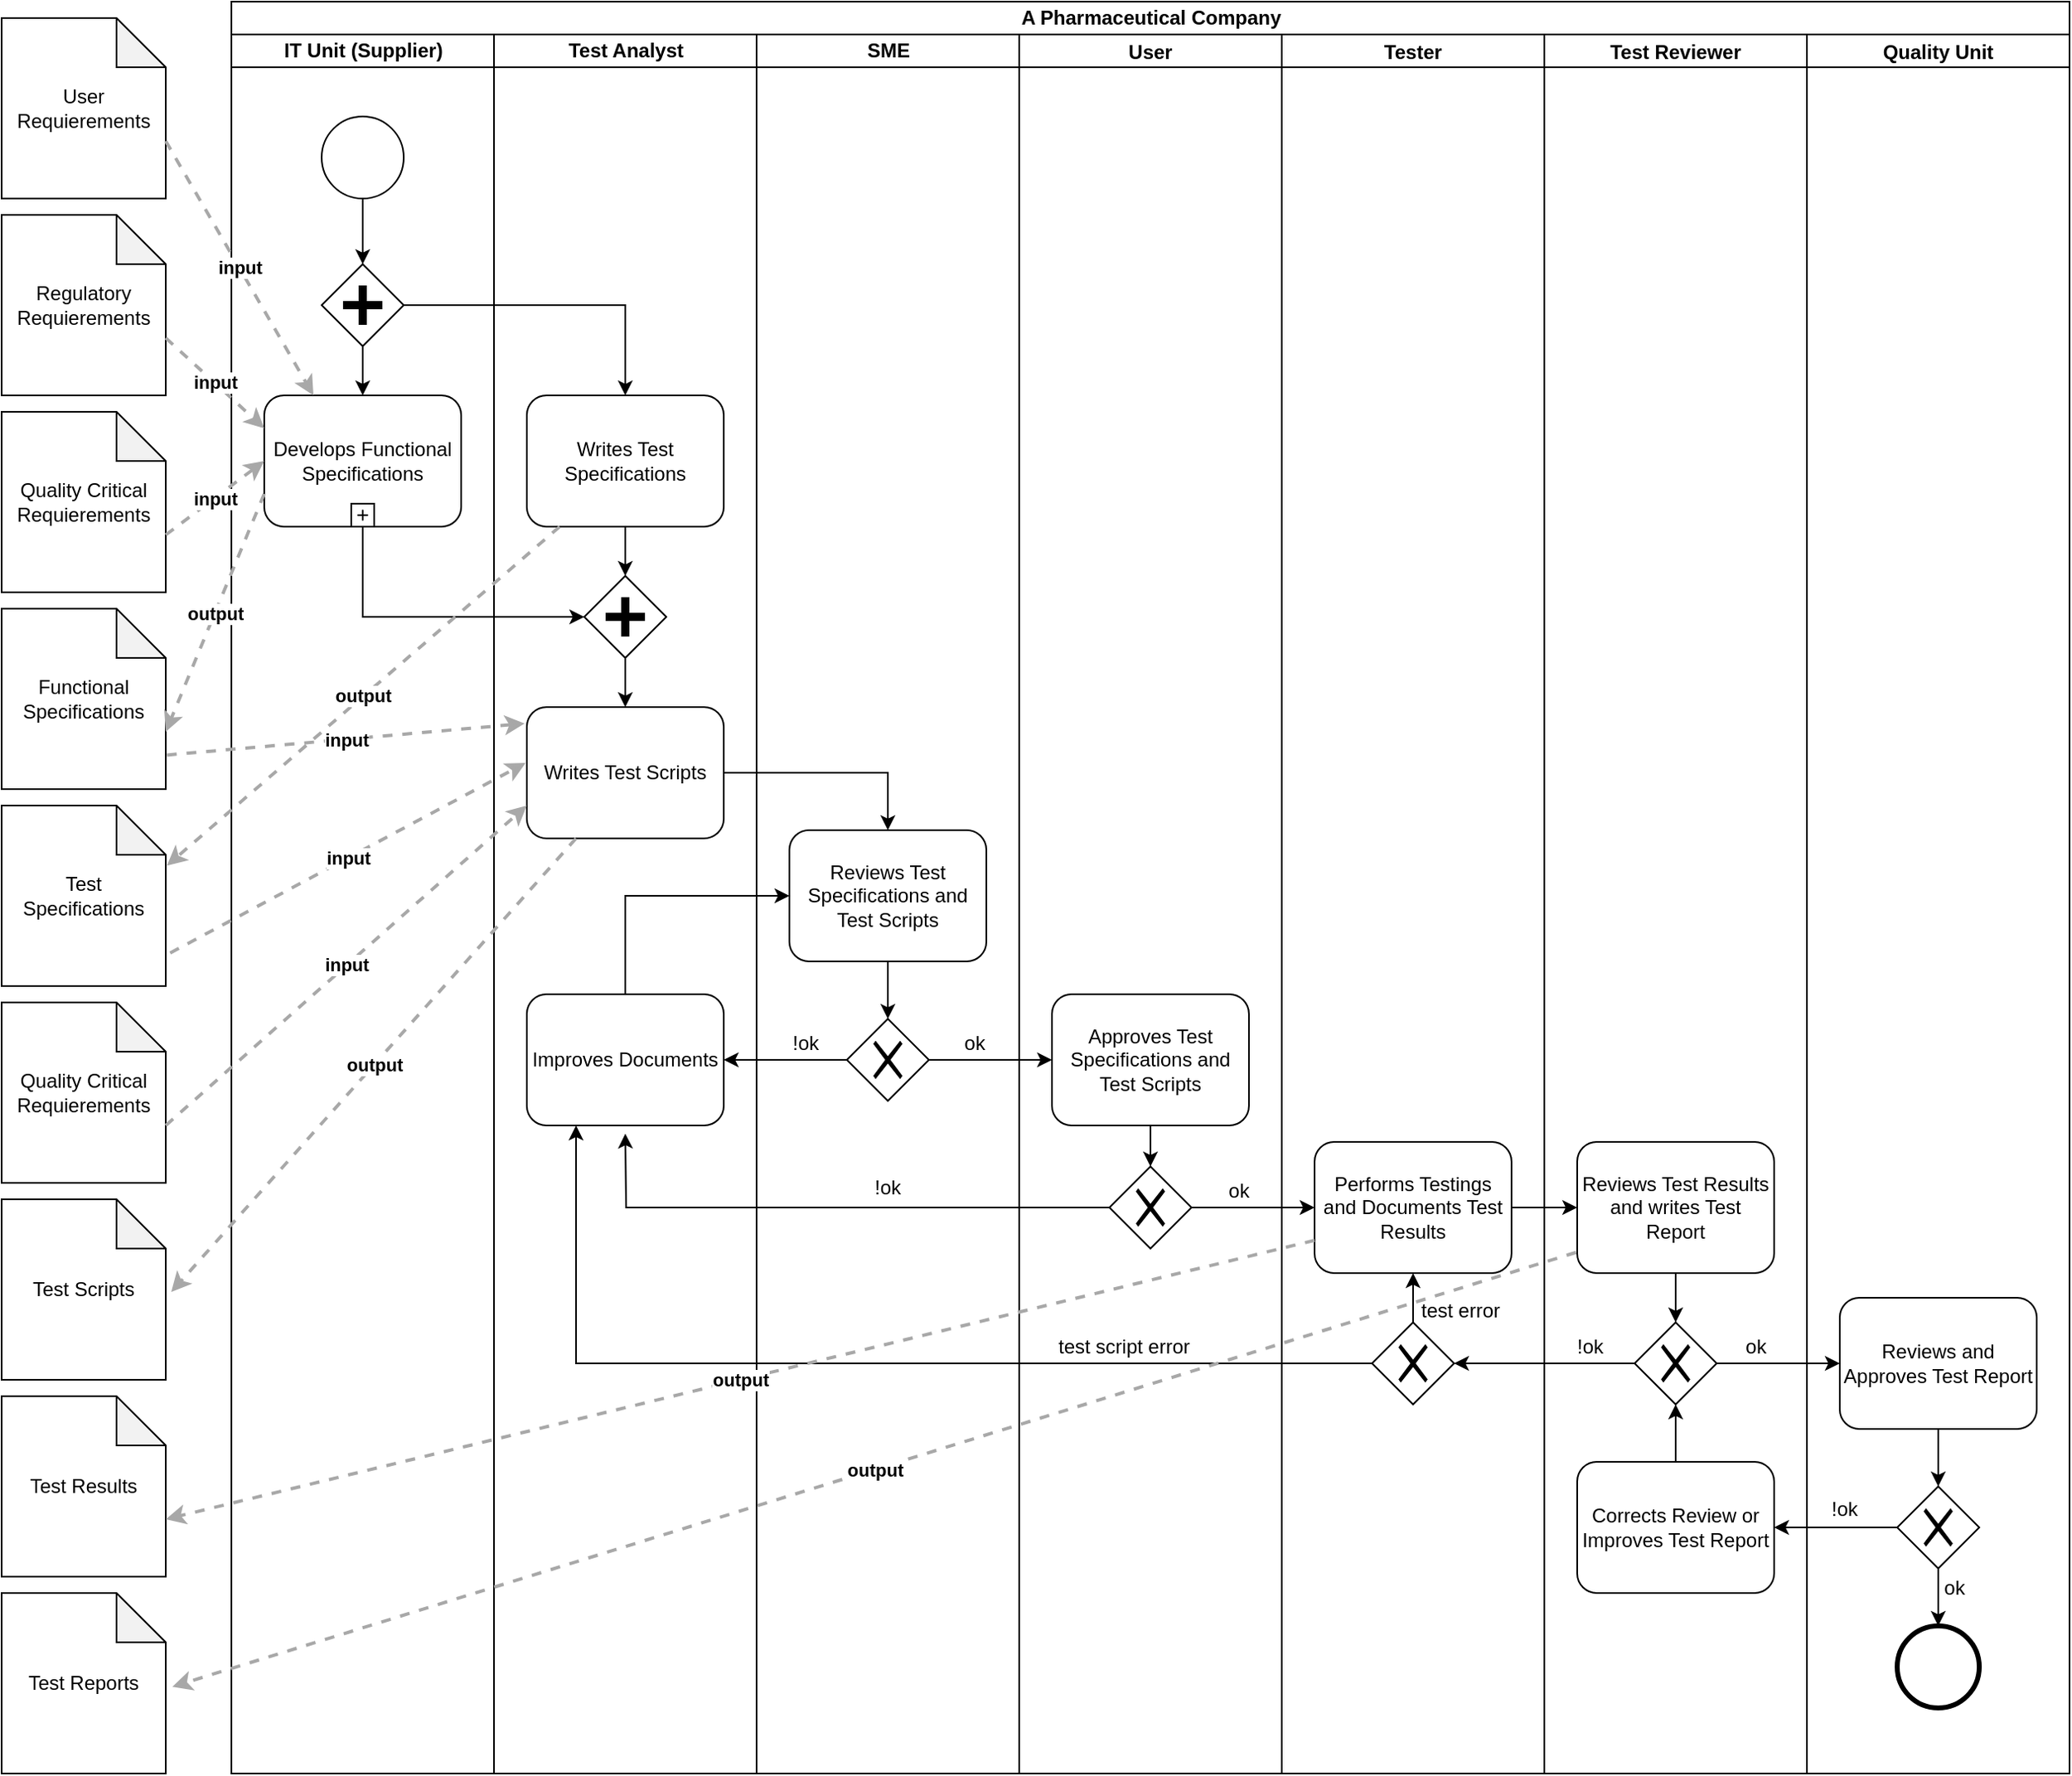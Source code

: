 <mxfile version="12.9.13" type="device"><diagram id="sQub4tKhYSegMkKwUIGm" name="Page-1"><mxGraphModel dx="1626" dy="849" grid="1" gridSize="10" guides="1" tooltips="1" connect="1" arrows="1" fold="1" page="1" pageScale="1" pageWidth="827" pageHeight="1169" math="0" shadow="0"><root><mxCell id="0"/><mxCell id="1" parent="0"/><mxCell id="os1-rkKG8U4TN4HvzMbt-12" value="A Pharmaceutical Company" style="swimlane;html=1;childLayout=stackLayout;resizeParent=1;resizeParentMax=0;startSize=20;" parent="1" vertex="1"><mxGeometry x="280" y="40" width="1120" height="1080" as="geometry"/></mxCell><mxCell id="os1-rkKG8U4TN4HvzMbt-13" value="IT Unit (Supplier)" style="swimlane;html=1;startSize=20;" parent="os1-rkKG8U4TN4HvzMbt-12" vertex="1"><mxGeometry y="20" width="160" height="1060" as="geometry"/></mxCell><mxCell id="os1-rkKG8U4TN4HvzMbt-47" style="edgeStyle=orthogonalEdgeStyle;rounded=0;orthogonalLoop=1;jettySize=auto;html=1;exitX=0.5;exitY=1;exitDx=0;exitDy=0;entryX=0.5;entryY=0;entryDx=0;entryDy=0;" parent="os1-rkKG8U4TN4HvzMbt-13" source="os1-rkKG8U4TN4HvzMbt-45" edge="1"><mxGeometry relative="1" as="geometry"><mxPoint x="80" y="220" as="targetPoint"/></mxGeometry></mxCell><mxCell id="os1-rkKG8U4TN4HvzMbt-45" value="" style="shape=mxgraph.bpmn.shape;html=1;verticalLabelPosition=bottom;labelBackgroundColor=#ffffff;verticalAlign=top;align=center;perimeter=rhombusPerimeter;background=gateway;outlineConnect=0;outline=none;symbol=parallelGw;" parent="os1-rkKG8U4TN4HvzMbt-13" vertex="1"><mxGeometry x="55" y="140" width="50" height="50" as="geometry"/></mxCell><mxCell id="os1-rkKG8U4TN4HvzMbt-46" style="edgeStyle=orthogonalEdgeStyle;rounded=0;orthogonalLoop=1;jettySize=auto;html=1;entryX=0.5;entryY=0;entryDx=0;entryDy=0;" parent="os1-rkKG8U4TN4HvzMbt-13" source="os1-rkKG8U4TN4HvzMbt-42" target="os1-rkKG8U4TN4HvzMbt-45" edge="1"><mxGeometry relative="1" as="geometry"/></mxCell><mxCell id="os1-rkKG8U4TN4HvzMbt-42" value="" style="shape=mxgraph.bpmn.shape;html=1;verticalLabelPosition=bottom;labelBackgroundColor=#ffffff;verticalAlign=top;align=center;perimeter=ellipsePerimeter;outlineConnect=0;outline=standard;symbol=general;" parent="os1-rkKG8U4TN4HvzMbt-13" vertex="1"><mxGeometry x="55" y="50" width="50" height="50" as="geometry"/></mxCell><mxCell id="OOtf2sbLGcQamr6n1PJp-8" value="Develops Functional Specifications" style="html=1;whiteSpace=wrap;rounded=1;dropTarget=0;" vertex="1" parent="os1-rkKG8U4TN4HvzMbt-13"><mxGeometry x="20" y="220" width="120" height="80" as="geometry"/></mxCell><mxCell id="OOtf2sbLGcQamr6n1PJp-9" value="" style="html=1;shape=plus;outlineConnect=0;" vertex="1" parent="OOtf2sbLGcQamr6n1PJp-8"><mxGeometry x="0.5" y="1" width="14" height="14" relative="1" as="geometry"><mxPoint x="-7" y="-14" as="offset"/></mxGeometry></mxCell><mxCell id="os1-rkKG8U4TN4HvzMbt-14" value="Test Analyst" style="swimlane;html=1;startSize=20;" parent="os1-rkKG8U4TN4HvzMbt-12" vertex="1"><mxGeometry x="160" y="20" width="160" height="1060" as="geometry"/></mxCell><mxCell id="os1-rkKG8U4TN4HvzMbt-51" style="edgeStyle=orthogonalEdgeStyle;rounded=0;orthogonalLoop=1;jettySize=auto;html=1;exitX=0.5;exitY=1;exitDx=0;exitDy=0;entryX=0.5;entryY=0;entryDx=0;entryDy=0;" parent="os1-rkKG8U4TN4HvzMbt-14" source="os1-rkKG8U4TN4HvzMbt-32" target="os1-rkKG8U4TN4HvzMbt-49" edge="1"><mxGeometry relative="1" as="geometry"/></mxCell><mxCell id="os1-rkKG8U4TN4HvzMbt-41" value="Writes Test Scripts" style="shape=ext;rounded=1;html=1;whiteSpace=wrap;" parent="os1-rkKG8U4TN4HvzMbt-14" vertex="1"><mxGeometry x="20" y="410" width="120" height="80" as="geometry"/></mxCell><mxCell id="os1-rkKG8U4TN4HvzMbt-32" value="Writes Test Specifications" style="shape=ext;rounded=1;html=1;whiteSpace=wrap;" parent="os1-rkKG8U4TN4HvzMbt-14" vertex="1"><mxGeometry x="20" y="220" width="120" height="80" as="geometry"/></mxCell><mxCell id="os1-rkKG8U4TN4HvzMbt-52" style="edgeStyle=orthogonalEdgeStyle;rounded=0;orthogonalLoop=1;jettySize=auto;html=1;entryX=0.5;entryY=0;entryDx=0;entryDy=0;" parent="os1-rkKG8U4TN4HvzMbt-14" source="os1-rkKG8U4TN4HvzMbt-49" target="os1-rkKG8U4TN4HvzMbt-41" edge="1"><mxGeometry relative="1" as="geometry"/></mxCell><mxCell id="os1-rkKG8U4TN4HvzMbt-49" value="" style="shape=mxgraph.bpmn.shape;html=1;verticalLabelPosition=bottom;labelBackgroundColor=#ffffff;verticalAlign=top;align=center;perimeter=rhombusPerimeter;background=gateway;outlineConnect=0;outline=none;symbol=parallelGw;" parent="os1-rkKG8U4TN4HvzMbt-14" vertex="1"><mxGeometry x="55" y="330" width="50" height="50" as="geometry"/></mxCell><mxCell id="os1-rkKG8U4TN4HvzMbt-71" value="Improves Documents" style="shape=ext;rounded=1;html=1;whiteSpace=wrap;" parent="os1-rkKG8U4TN4HvzMbt-14" vertex="1"><mxGeometry x="20" y="585" width="120" height="80" as="geometry"/></mxCell><mxCell id="os1-rkKG8U4TN4HvzMbt-15" value="SME" style="swimlane;html=1;startSize=20;" parent="os1-rkKG8U4TN4HvzMbt-12" vertex="1"><mxGeometry x="320" y="20" width="160" height="1060" as="geometry"/></mxCell><mxCell id="os1-rkKG8U4TN4HvzMbt-69" style="edgeStyle=orthogonalEdgeStyle;rounded=0;orthogonalLoop=1;jettySize=auto;html=1;exitX=0.5;exitY=1;exitDx=0;exitDy=0;entryX=0.5;entryY=0;entryDx=0;entryDy=0;" parent="os1-rkKG8U4TN4HvzMbt-15" source="os1-rkKG8U4TN4HvzMbt-53" target="os1-rkKG8U4TN4HvzMbt-67" edge="1"><mxGeometry relative="1" as="geometry"/></mxCell><mxCell id="os1-rkKG8U4TN4HvzMbt-75" value="!ok" style="text;html=1;strokeColor=none;fillColor=none;align=center;verticalAlign=middle;whiteSpace=wrap;rounded=0;" parent="os1-rkKG8U4TN4HvzMbt-15" vertex="1"><mxGeometry x="10" y="605" width="40" height="20" as="geometry"/></mxCell><mxCell id="os1-rkKG8U4TN4HvzMbt-80" value="!ok" style="text;html=1;strokeColor=none;fillColor=none;align=center;verticalAlign=middle;whiteSpace=wrap;rounded=0;" parent="os1-rkKG8U4TN4HvzMbt-15" vertex="1"><mxGeometry x="60" y="693" width="40" height="20" as="geometry"/></mxCell><mxCell id="os1-rkKG8U4TN4HvzMbt-53" value="Reviews Test Specifications and Test Scripts" style="shape=ext;rounded=1;html=1;whiteSpace=wrap;" parent="os1-rkKG8U4TN4HvzMbt-15" vertex="1"><mxGeometry x="20" y="485" width="120" height="80" as="geometry"/></mxCell><mxCell id="os1-rkKG8U4TN4HvzMbt-67" value="" style="shape=mxgraph.bpmn.shape;html=1;verticalLabelPosition=bottom;labelBackgroundColor=#ffffff;verticalAlign=top;align=center;perimeter=rhombusPerimeter;background=gateway;outlineConnect=0;outline=none;symbol=exclusiveGw;" parent="os1-rkKG8U4TN4HvzMbt-15" vertex="1"><mxGeometry x="55" y="600" width="50" height="50" as="geometry"/></mxCell><mxCell id="os1-rkKG8U4TN4HvzMbt-74" value="ok" style="text;html=1;strokeColor=none;fillColor=none;align=center;verticalAlign=middle;whiteSpace=wrap;rounded=0;" parent="os1-rkKG8U4TN4HvzMbt-15" vertex="1"><mxGeometry x="113" y="605" width="40" height="20" as="geometry"/></mxCell><mxCell id="os1-rkKG8U4TN4HvzMbt-17" value="User" style="swimlane;startSize=20;" parent="os1-rkKG8U4TN4HvzMbt-12" vertex="1"><mxGeometry x="480" y="20" width="160" height="1060" as="geometry"/></mxCell><mxCell id="os1-rkKG8U4TN4HvzMbt-78" style="edgeStyle=orthogonalEdgeStyle;rounded=0;orthogonalLoop=1;jettySize=auto;html=1;exitX=0.5;exitY=1;exitDx=0;exitDy=0;entryX=0.5;entryY=0;entryDx=0;entryDy=0;" parent="os1-rkKG8U4TN4HvzMbt-17" source="os1-rkKG8U4TN4HvzMbt-55" target="os1-rkKG8U4TN4HvzMbt-77" edge="1"><mxGeometry relative="1" as="geometry"/></mxCell><mxCell id="os1-rkKG8U4TN4HvzMbt-55" value="Approves Test Specifications and Test Scripts" style="shape=ext;rounded=1;html=1;whiteSpace=wrap;" parent="os1-rkKG8U4TN4HvzMbt-17" vertex="1"><mxGeometry x="20" y="585" width="120" height="80" as="geometry"/></mxCell><mxCell id="os1-rkKG8U4TN4HvzMbt-77" value="" style="shape=mxgraph.bpmn.shape;html=1;verticalLabelPosition=bottom;labelBackgroundColor=#ffffff;verticalAlign=top;align=center;perimeter=rhombusPerimeter;background=gateway;outlineConnect=0;outline=none;symbol=exclusiveGw;" parent="os1-rkKG8U4TN4HvzMbt-17" vertex="1"><mxGeometry x="55" y="690" width="50" height="50" as="geometry"/></mxCell><mxCell id="os1-rkKG8U4TN4HvzMbt-93" value="test script error" style="text;html=1;strokeColor=none;fillColor=none;align=center;verticalAlign=middle;whiteSpace=wrap;rounded=0;" parent="os1-rkKG8U4TN4HvzMbt-17" vertex="1"><mxGeometry x="14" y="790" width="100" height="20" as="geometry"/></mxCell><mxCell id="os1-rkKG8U4TN4HvzMbt-82" value="ok" style="text;html=1;strokeColor=none;fillColor=none;align=center;verticalAlign=middle;whiteSpace=wrap;rounded=0;" parent="os1-rkKG8U4TN4HvzMbt-17" vertex="1"><mxGeometry x="114" y="695" width="40" height="20" as="geometry"/></mxCell><mxCell id="os1-rkKG8U4TN4HvzMbt-20" value="Tester" style="swimlane;startSize=20;" parent="os1-rkKG8U4TN4HvzMbt-12" vertex="1"><mxGeometry x="640" y="20" width="160" height="1060" as="geometry"/></mxCell><mxCell id="os1-rkKG8U4TN4HvzMbt-90" style="edgeStyle=orthogonalEdgeStyle;rounded=0;orthogonalLoop=1;jettySize=auto;html=1;entryX=0.5;entryY=1;entryDx=0;entryDy=0;" parent="os1-rkKG8U4TN4HvzMbt-20" source="os1-rkKG8U4TN4HvzMbt-85" target="os1-rkKG8U4TN4HvzMbt-57" edge="1"><mxGeometry relative="1" as="geometry"/></mxCell><mxCell id="os1-rkKG8U4TN4HvzMbt-57" value="Performs Testings and Documents Test Results" style="shape=ext;rounded=1;html=1;whiteSpace=wrap;" parent="os1-rkKG8U4TN4HvzMbt-20" vertex="1"><mxGeometry x="20" y="675" width="120" height="80" as="geometry"/></mxCell><mxCell id="os1-rkKG8U4TN4HvzMbt-85" value="" style="shape=mxgraph.bpmn.shape;html=1;verticalLabelPosition=bottom;labelBackgroundColor=#ffffff;verticalAlign=top;align=center;perimeter=rhombusPerimeter;background=gateway;outlineConnect=0;outline=none;symbol=exclusiveGw;" parent="os1-rkKG8U4TN4HvzMbt-20" vertex="1"><mxGeometry x="55" y="785" width="50" height="50" as="geometry"/></mxCell><mxCell id="os1-rkKG8U4TN4HvzMbt-91" value="test error" style="text;html=1;strokeColor=none;fillColor=none;align=center;verticalAlign=middle;whiteSpace=wrap;rounded=0;" parent="os1-rkKG8U4TN4HvzMbt-20" vertex="1"><mxGeometry x="79" y="768" width="60" height="20" as="geometry"/></mxCell><mxCell id="os1-rkKG8U4TN4HvzMbt-25" value="Test Reviewer" style="swimlane;startSize=20;" parent="os1-rkKG8U4TN4HvzMbt-12" vertex="1"><mxGeometry x="800" y="20" width="160" height="1060" as="geometry"/></mxCell><mxCell id="os1-rkKG8U4TN4HvzMbt-84" style="edgeStyle=orthogonalEdgeStyle;rounded=0;orthogonalLoop=1;jettySize=auto;html=1;entryX=0.5;entryY=0;entryDx=0;entryDy=0;" parent="os1-rkKG8U4TN4HvzMbt-25" source="os1-rkKG8U4TN4HvzMbt-64" target="os1-rkKG8U4TN4HvzMbt-83" edge="1"><mxGeometry relative="1" as="geometry"/></mxCell><mxCell id="os1-rkKG8U4TN4HvzMbt-94" value="!ok" style="text;html=1;strokeColor=none;fillColor=none;align=center;verticalAlign=middle;whiteSpace=wrap;rounded=0;" parent="os1-rkKG8U4TN4HvzMbt-25" vertex="1"><mxGeometry x="8" y="790" width="40" height="20" as="geometry"/></mxCell><mxCell id="os1-rkKG8U4TN4HvzMbt-100" value="Corrects Review or Improves Test Report" style="shape=ext;rounded=1;html=1;whiteSpace=wrap;" parent="os1-rkKG8U4TN4HvzMbt-25" vertex="1"><mxGeometry x="20" y="870" width="120" height="80" as="geometry"/></mxCell><mxCell id="os1-rkKG8U4TN4HvzMbt-64" value="Reviews Test Results and writes Test Report" style="shape=ext;rounded=1;html=1;whiteSpace=wrap;" parent="os1-rkKG8U4TN4HvzMbt-25" vertex="1"><mxGeometry x="20" y="675" width="120" height="80" as="geometry"/></mxCell><mxCell id="os1-rkKG8U4TN4HvzMbt-102" style="edgeStyle=orthogonalEdgeStyle;rounded=0;orthogonalLoop=1;jettySize=auto;html=1;exitX=0.5;exitY=0;exitDx=0;exitDy=0;entryX=0.5;entryY=1;entryDx=0;entryDy=0;" parent="os1-rkKG8U4TN4HvzMbt-25" source="os1-rkKG8U4TN4HvzMbt-100" target="os1-rkKG8U4TN4HvzMbt-83" edge="1"><mxGeometry relative="1" as="geometry"/></mxCell><mxCell id="os1-rkKG8U4TN4HvzMbt-83" value="" style="shape=mxgraph.bpmn.shape;html=1;verticalLabelPosition=bottom;labelBackgroundColor=#ffffff;verticalAlign=top;align=center;perimeter=rhombusPerimeter;background=gateway;outlineConnect=0;outline=none;symbol=exclusiveGw;" parent="os1-rkKG8U4TN4HvzMbt-25" vertex="1"><mxGeometry x="55" y="785" width="50" height="50" as="geometry"/></mxCell><mxCell id="os1-rkKG8U4TN4HvzMbt-88" value="ok" style="text;html=1;strokeColor=none;fillColor=none;align=center;verticalAlign=middle;whiteSpace=wrap;rounded=0;" parent="os1-rkKG8U4TN4HvzMbt-25" vertex="1"><mxGeometry x="109" y="790" width="40" height="20" as="geometry"/></mxCell><mxCell id="os1-rkKG8U4TN4HvzMbt-26" value="Quality Unit" style="swimlane;startSize=20;" parent="os1-rkKG8U4TN4HvzMbt-12" vertex="1"><mxGeometry x="960" y="20" width="160" height="1060" as="geometry"/></mxCell><mxCell id="os1-rkKG8U4TN4HvzMbt-96" style="edgeStyle=orthogonalEdgeStyle;rounded=0;orthogonalLoop=1;jettySize=auto;html=1;exitX=0.5;exitY=1;exitDx=0;exitDy=0;entryX=0.5;entryY=0;entryDx=0;entryDy=0;" parent="os1-rkKG8U4TN4HvzMbt-26" source="os1-rkKG8U4TN4HvzMbt-66" target="os1-rkKG8U4TN4HvzMbt-95" edge="1"><mxGeometry relative="1" as="geometry"/></mxCell><mxCell id="os1-rkKG8U4TN4HvzMbt-97" value="" style="shape=mxgraph.bpmn.shape;html=1;verticalLabelPosition=bottom;labelBackgroundColor=#ffffff;verticalAlign=top;align=center;perimeter=ellipsePerimeter;outlineConnect=0;outline=end;symbol=general;" parent="os1-rkKG8U4TN4HvzMbt-26" vertex="1"><mxGeometry x="55" y="970" width="50" height="50" as="geometry"/></mxCell><mxCell id="os1-rkKG8U4TN4HvzMbt-98" style="edgeStyle=orthogonalEdgeStyle;rounded=0;orthogonalLoop=1;jettySize=auto;html=1;entryX=0.5;entryY=0;entryDx=0;entryDy=0;" parent="os1-rkKG8U4TN4HvzMbt-26" source="os1-rkKG8U4TN4HvzMbt-95" target="os1-rkKG8U4TN4HvzMbt-97" edge="1"><mxGeometry relative="1" as="geometry"/></mxCell><mxCell id="os1-rkKG8U4TN4HvzMbt-95" value="" style="shape=mxgraph.bpmn.shape;html=1;verticalLabelPosition=bottom;labelBackgroundColor=#ffffff;verticalAlign=top;align=center;perimeter=rhombusPerimeter;background=gateway;outlineConnect=0;outline=none;symbol=exclusiveGw;" parent="os1-rkKG8U4TN4HvzMbt-26" vertex="1"><mxGeometry x="55" y="885" width="50" height="50" as="geometry"/></mxCell><mxCell id="os1-rkKG8U4TN4HvzMbt-66" value="Reviews and Approves Test Report" style="shape=ext;rounded=1;html=1;whiteSpace=wrap;" parent="os1-rkKG8U4TN4HvzMbt-26" vertex="1"><mxGeometry x="20" y="770" width="120" height="80" as="geometry"/></mxCell><mxCell id="os1-rkKG8U4TN4HvzMbt-48" style="edgeStyle=orthogonalEdgeStyle;rounded=0;orthogonalLoop=1;jettySize=auto;html=1;entryX=0.5;entryY=0;entryDx=0;entryDy=0;" parent="os1-rkKG8U4TN4HvzMbt-12" source="os1-rkKG8U4TN4HvzMbt-45" target="os1-rkKG8U4TN4HvzMbt-32" edge="1"><mxGeometry relative="1" as="geometry"/></mxCell><mxCell id="os1-rkKG8U4TN4HvzMbt-50" style="edgeStyle=orthogonalEdgeStyle;rounded=0;orthogonalLoop=1;jettySize=auto;html=1;entryX=0;entryY=0.5;entryDx=0;entryDy=0;exitX=0.5;exitY=1;exitDx=0;exitDy=0;" parent="os1-rkKG8U4TN4HvzMbt-12" source="OOtf2sbLGcQamr6n1PJp-9" target="os1-rkKG8U4TN4HvzMbt-49" edge="1"><mxGeometry relative="1" as="geometry"><mxPoint x="80" y="320" as="sourcePoint"/></mxGeometry></mxCell><mxCell id="os1-rkKG8U4TN4HvzMbt-65" style="edgeStyle=orthogonalEdgeStyle;rounded=0;orthogonalLoop=1;jettySize=auto;html=1;entryX=0;entryY=0.5;entryDx=0;entryDy=0;" parent="os1-rkKG8U4TN4HvzMbt-12" source="os1-rkKG8U4TN4HvzMbt-57" target="os1-rkKG8U4TN4HvzMbt-64" edge="1"><mxGeometry relative="1" as="geometry"/></mxCell><mxCell id="os1-rkKG8U4TN4HvzMbt-68" style="edgeStyle=orthogonalEdgeStyle;rounded=0;orthogonalLoop=1;jettySize=auto;html=1;entryX=0.5;entryY=0;entryDx=0;entryDy=0;" parent="os1-rkKG8U4TN4HvzMbt-12" source="os1-rkKG8U4TN4HvzMbt-41" target="os1-rkKG8U4TN4HvzMbt-53" edge="1"><mxGeometry relative="1" as="geometry"/></mxCell><mxCell id="os1-rkKG8U4TN4HvzMbt-70" style="edgeStyle=orthogonalEdgeStyle;rounded=0;orthogonalLoop=1;jettySize=auto;html=1;entryX=0;entryY=0.5;entryDx=0;entryDy=0;" parent="os1-rkKG8U4TN4HvzMbt-12" source="os1-rkKG8U4TN4HvzMbt-67" target="os1-rkKG8U4TN4HvzMbt-55" edge="1"><mxGeometry relative="1" as="geometry"/></mxCell><mxCell id="os1-rkKG8U4TN4HvzMbt-72" style="edgeStyle=orthogonalEdgeStyle;rounded=0;orthogonalLoop=1;jettySize=auto;html=1;entryX=1;entryY=0.5;entryDx=0;entryDy=0;" parent="os1-rkKG8U4TN4HvzMbt-12" source="os1-rkKG8U4TN4HvzMbt-67" target="os1-rkKG8U4TN4HvzMbt-71" edge="1"><mxGeometry relative="1" as="geometry"/></mxCell><mxCell id="os1-rkKG8U4TN4HvzMbt-73" style="edgeStyle=orthogonalEdgeStyle;rounded=0;orthogonalLoop=1;jettySize=auto;html=1;entryX=0;entryY=0.5;entryDx=0;entryDy=0;" parent="os1-rkKG8U4TN4HvzMbt-12" source="os1-rkKG8U4TN4HvzMbt-71" target="os1-rkKG8U4TN4HvzMbt-53" edge="1"><mxGeometry relative="1" as="geometry"><Array as="points"><mxPoint x="240" y="545"/></Array></mxGeometry></mxCell><mxCell id="os1-rkKG8U4TN4HvzMbt-81" style="edgeStyle=orthogonalEdgeStyle;rounded=0;orthogonalLoop=1;jettySize=auto;html=1;entryX=0;entryY=0.5;entryDx=0;entryDy=0;" parent="os1-rkKG8U4TN4HvzMbt-12" source="os1-rkKG8U4TN4HvzMbt-77" target="os1-rkKG8U4TN4HvzMbt-57" edge="1"><mxGeometry relative="1" as="geometry"/></mxCell><mxCell id="os1-rkKG8U4TN4HvzMbt-87" style="edgeStyle=orthogonalEdgeStyle;rounded=0;orthogonalLoop=1;jettySize=auto;html=1;entryX=0;entryY=0.5;entryDx=0;entryDy=0;" parent="os1-rkKG8U4TN4HvzMbt-12" source="os1-rkKG8U4TN4HvzMbt-83" target="os1-rkKG8U4TN4HvzMbt-66" edge="1"><mxGeometry relative="1" as="geometry"/></mxCell><mxCell id="os1-rkKG8U4TN4HvzMbt-89" style="edgeStyle=orthogonalEdgeStyle;rounded=0;orthogonalLoop=1;jettySize=auto;html=1;entryX=1;entryY=0.5;entryDx=0;entryDy=0;" parent="os1-rkKG8U4TN4HvzMbt-12" source="os1-rkKG8U4TN4HvzMbt-83" target="os1-rkKG8U4TN4HvzMbt-85" edge="1"><mxGeometry relative="1" as="geometry"/></mxCell><mxCell id="os1-rkKG8U4TN4HvzMbt-92" style="edgeStyle=orthogonalEdgeStyle;rounded=0;orthogonalLoop=1;jettySize=auto;html=1;entryX=0.25;entryY=1;entryDx=0;entryDy=0;" parent="os1-rkKG8U4TN4HvzMbt-12" source="os1-rkKG8U4TN4HvzMbt-85" target="os1-rkKG8U4TN4HvzMbt-71" edge="1"><mxGeometry relative="1" as="geometry"/></mxCell><mxCell id="os1-rkKG8U4TN4HvzMbt-101" style="edgeStyle=orthogonalEdgeStyle;rounded=0;orthogonalLoop=1;jettySize=auto;html=1;entryX=1;entryY=0.5;entryDx=0;entryDy=0;" parent="os1-rkKG8U4TN4HvzMbt-12" source="os1-rkKG8U4TN4HvzMbt-95" target="os1-rkKG8U4TN4HvzMbt-100" edge="1"><mxGeometry relative="1" as="geometry"/></mxCell><mxCell id="os1-rkKG8U4TN4HvzMbt-34" value="User Requierements" style="shape=note;whiteSpace=wrap;html=1;backgroundOutline=1;darkOpacity=0.05;" parent="1" vertex="1"><mxGeometry x="140" y="50" width="100" height="110" as="geometry"/></mxCell><mxCell id="os1-rkKG8U4TN4HvzMbt-35" value="Regulatory Requierements" style="shape=note;whiteSpace=wrap;html=1;backgroundOutline=1;darkOpacity=0.05;" parent="1" vertex="1"><mxGeometry x="140" y="170" width="100" height="110" as="geometry"/></mxCell><mxCell id="os1-rkKG8U4TN4HvzMbt-36" value="Quality Critical Requierements" style="shape=note;whiteSpace=wrap;html=1;backgroundOutline=1;darkOpacity=0.05;" parent="1" vertex="1"><mxGeometry x="140" y="290" width="100" height="110" as="geometry"/></mxCell><mxCell id="os1-rkKG8U4TN4HvzMbt-37" value="Test Specifications" style="shape=note;whiteSpace=wrap;html=1;backgroundOutline=1;darkOpacity=0.05;" parent="1" vertex="1"><mxGeometry x="140" y="530" width="100" height="110" as="geometry"/></mxCell><mxCell id="os1-rkKG8U4TN4HvzMbt-38" value="Test Scripts" style="shape=note;whiteSpace=wrap;html=1;backgroundOutline=1;darkOpacity=0.05;" parent="1" vertex="1"><mxGeometry x="140" y="770" width="100" height="110" as="geometry"/></mxCell><mxCell id="os1-rkKG8U4TN4HvzMbt-39" value="Test Results" style="shape=note;whiteSpace=wrap;html=1;backgroundOutline=1;darkOpacity=0.05;" parent="1" vertex="1"><mxGeometry x="140" y="890" width="100" height="110" as="geometry"/></mxCell><mxCell id="os1-rkKG8U4TN4HvzMbt-40" value="Test Reports" style="shape=note;whiteSpace=wrap;html=1;backgroundOutline=1;darkOpacity=0.05;" parent="1" vertex="1"><mxGeometry x="140" y="1010" width="100" height="110" as="geometry"/></mxCell><mxCell id="os1-rkKG8U4TN4HvzMbt-79" style="edgeStyle=orthogonalEdgeStyle;rounded=0;orthogonalLoop=1;jettySize=auto;html=1;" parent="1" source="os1-rkKG8U4TN4HvzMbt-77" edge="1"><mxGeometry relative="1" as="geometry"><mxPoint x="520" y="730" as="targetPoint"/></mxGeometry></mxCell><mxCell id="os1-rkKG8U4TN4HvzMbt-103" value="&lt;div style=&quot;text-align: left&quot;&gt;&lt;div style=&quot;text-align: center&quot;&gt;&lt;b&gt;input&lt;/b&gt;&lt;/div&gt;&lt;/div&gt;" style="edgeStyle=none;rounded=0;html=1;entryX=0.25;entryY=0;jettySize=auto;orthogonalLoop=1;strokeColor=#A8A8A8;strokeWidth=2;fontColor=#000000;jumpStyle=none;dashed=1;entryDx=0;entryDy=0;exitX=0;exitY=0;exitDx=100;exitDy=75;exitPerimeter=0;" parent="1" edge="1" source="os1-rkKG8U4TN4HvzMbt-34"><mxGeometry width="200" relative="1" as="geometry"><mxPoint x="150" y="160" as="sourcePoint"/><mxPoint x="330" y="280" as="targetPoint"/></mxGeometry></mxCell><mxCell id="os1-rkKG8U4TN4HvzMbt-105" value="&lt;div style=&quot;text-align: left&quot;&gt;&lt;div style=&quot;text-align: center&quot;&gt;&lt;b&gt;input&lt;/b&gt;&lt;/div&gt;&lt;/div&gt;" style="edgeStyle=none;rounded=0;html=1;entryX=0;entryY=0.5;jettySize=auto;orthogonalLoop=1;strokeColor=#A8A8A8;strokeWidth=2;fontColor=#000000;jumpStyle=none;dashed=1;entryDx=0;entryDy=0;exitX=0;exitY=0;exitDx=100;exitDy=75;exitPerimeter=0;" parent="1" edge="1" source="os1-rkKG8U4TN4HvzMbt-36"><mxGeometry width="200" relative="1" as="geometry"><mxPoint x="150" y="440" as="sourcePoint"/><mxPoint x="300" y="320" as="targetPoint"/></mxGeometry></mxCell><mxCell id="os1-rkKG8U4TN4HvzMbt-108" value="&lt;div style=&quot;text-align: left&quot;&gt;&lt;div style=&quot;text-align: center&quot;&gt;&lt;b&gt;output&lt;/b&gt;&lt;/div&gt;&lt;/div&gt;" style="edgeStyle=none;rounded=0;html=1;entryX=0;entryY=0;jettySize=auto;orthogonalLoop=1;strokeColor=#A8A8A8;strokeWidth=2;fontColor=#000000;jumpStyle=none;dashed=1;exitX=0;exitY=0.75;exitDx=0;exitDy=0;entryDx=100;entryDy=75;entryPerimeter=0;" parent="1" source="os1-rkKG8U4TN4HvzMbt-57" target="os1-rkKG8U4TN4HvzMbt-39" edge="1"><mxGeometry width="200" relative="1" as="geometry"><mxPoint x="550" y="790" as="sourcePoint"/><mxPoint x="750" y="790" as="targetPoint"/></mxGeometry></mxCell><mxCell id="os1-rkKG8U4TN4HvzMbt-109" value="&lt;div style=&quot;text-align: left&quot;&gt;&lt;div style=&quot;text-align: center&quot;&gt;&lt;b&gt;output&lt;/b&gt;&lt;/div&gt;&lt;/div&gt;" style="edgeStyle=none;rounded=0;html=1;entryX=1.04;entryY=0.519;jettySize=auto;orthogonalLoop=1;strokeColor=#A8A8A8;strokeWidth=2;fontColor=#000000;jumpStyle=none;dashed=1;exitX=-0.006;exitY=0.842;exitDx=0;exitDy=0;exitPerimeter=0;entryDx=0;entryDy=0;entryPerimeter=0;" parent="1" source="os1-rkKG8U4TN4HvzMbt-64" target="os1-rkKG8U4TN4HvzMbt-40" edge="1"><mxGeometry width="200" relative="1" as="geometry"><mxPoint x="550" y="790" as="sourcePoint"/><mxPoint x="750" y="790" as="targetPoint"/></mxGeometry></mxCell><mxCell id="os1-rkKG8U4TN4HvzMbt-106" value="&lt;div style=&quot;text-align: left&quot;&gt;&lt;div style=&quot;text-align: center&quot;&gt;&lt;b&gt;output&lt;/b&gt;&lt;/div&gt;&lt;/div&gt;" style="edgeStyle=none;rounded=0;html=1;entryX=1.007;entryY=0.333;jettySize=auto;orthogonalLoop=1;strokeColor=#A8A8A8;strokeWidth=2;fontColor=#000000;jumpStyle=none;dashed=1;entryDx=0;entryDy=0;entryPerimeter=0;exitX=0.167;exitY=1;exitDx=0;exitDy=0;exitPerimeter=0;" parent="1" source="os1-rkKG8U4TN4HvzMbt-32" target="os1-rkKG8U4TN4HvzMbt-37" edge="1"><mxGeometry width="200" relative="1" as="geometry"><mxPoint x="490" y="360" as="sourcePoint"/><mxPoint x="690" y="360" as="targetPoint"/></mxGeometry></mxCell><mxCell id="os1-rkKG8U4TN4HvzMbt-107" value="&lt;div style=&quot;text-align: left&quot;&gt;&lt;div style=&quot;text-align: center&quot;&gt;&lt;b&gt;output&lt;/b&gt;&lt;/div&gt;&lt;/div&gt;" style="edgeStyle=none;rounded=0;html=1;entryX=1.033;entryY=0.514;jettySize=auto;orthogonalLoop=1;strokeColor=#A8A8A8;strokeWidth=2;fontColor=#000000;jumpStyle=none;dashed=1;entryDx=0;entryDy=0;entryPerimeter=0;exitX=0.25;exitY=1;exitDx=0;exitDy=0;" parent="1" source="os1-rkKG8U4TN4HvzMbt-41" target="os1-rkKG8U4TN4HvzMbt-38" edge="1"><mxGeometry width="200" relative="1" as="geometry"><mxPoint x="460" y="509.5" as="sourcePoint"/><mxPoint x="660" y="509.5" as="targetPoint"/></mxGeometry></mxCell><mxCell id="os1-rkKG8U4TN4HvzMbt-112" value="ok" style="text;html=1;strokeColor=none;fillColor=none;align=center;verticalAlign=middle;whiteSpace=wrap;rounded=0;" parent="1" vertex="1"><mxGeometry x="1310" y="997" width="40" height="20" as="geometry"/></mxCell><mxCell id="os1-rkKG8U4TN4HvzMbt-113" value="!ok" style="text;html=1;strokeColor=none;fillColor=none;align=center;verticalAlign=middle;whiteSpace=wrap;rounded=0;" parent="1" vertex="1"><mxGeometry x="1243" y="949" width="40" height="20" as="geometry"/></mxCell><mxCell id="os1-rkKG8U4TN4HvzMbt-104" value="&lt;div style=&quot;text-align: left&quot;&gt;&lt;div style=&quot;text-align: center&quot;&gt;&lt;b&gt;input&lt;/b&gt;&lt;/div&gt;&lt;/div&gt;" style="edgeStyle=none;rounded=0;html=1;jettySize=auto;orthogonalLoop=1;strokeColor=#A8A8A8;strokeWidth=2;fontColor=#000000;jumpStyle=none;dashed=1;exitX=0;exitY=0;exitDx=100;exitDy=75;exitPerimeter=0;entryX=0;entryY=0.25;entryDx=0;entryDy=0;" parent="1" edge="1" source="os1-rkKG8U4TN4HvzMbt-35"><mxGeometry width="200" relative="1" as="geometry"><mxPoint x="150" y="300" as="sourcePoint"/><mxPoint x="300" y="300" as="targetPoint"/></mxGeometry></mxCell><mxCell id="OOtf2sbLGcQamr6n1PJp-1" value="Functional Specifications" style="shape=note;whiteSpace=wrap;html=1;backgroundOutline=1;darkOpacity=0.05;" vertex="1" parent="1"><mxGeometry x="140" y="410" width="100" height="110" as="geometry"/></mxCell><mxCell id="OOtf2sbLGcQamr6n1PJp-2" value="Quality Critical Requierements" style="shape=note;whiteSpace=wrap;html=1;backgroundOutline=1;darkOpacity=0.05;" vertex="1" parent="1"><mxGeometry x="140" y="650" width="100" height="110" as="geometry"/></mxCell><mxCell id="OOtf2sbLGcQamr6n1PJp-3" value="&lt;div style=&quot;text-align: left&quot;&gt;&lt;div style=&quot;text-align: center&quot;&gt;&lt;b&gt;output&lt;/b&gt;&lt;/div&gt;&lt;/div&gt;" style="edgeStyle=none;rounded=0;html=1;entryX=0;entryY=0;jettySize=auto;orthogonalLoop=1;strokeColor=#A8A8A8;strokeWidth=2;fontColor=#000000;jumpStyle=none;dashed=1;entryDx=100;entryDy=75;entryPerimeter=0;exitX=0;exitY=0.75;exitDx=0;exitDy=0;" edge="1" parent="1" target="OOtf2sbLGcQamr6n1PJp-1"><mxGeometry width="200" relative="1" as="geometry"><mxPoint x="300" y="340" as="sourcePoint"/><mxPoint x="160.7" y="611.68" as="targetPoint"/></mxGeometry></mxCell><mxCell id="OOtf2sbLGcQamr6n1PJp-5" value="&lt;div style=&quot;text-align: left&quot;&gt;&lt;div style=&quot;text-align: center&quot;&gt;&lt;b&gt;input&lt;/b&gt;&lt;/div&gt;&lt;/div&gt;" style="edgeStyle=none;rounded=0;html=1;entryX=0;entryY=0.75;jettySize=auto;orthogonalLoop=1;strokeColor=#A8A8A8;strokeWidth=2;fontColor=#000000;jumpStyle=none;dashed=1;entryDx=0;entryDy=0;exitX=0;exitY=0;exitDx=100;exitDy=75;exitPerimeter=0;" edge="1" parent="1" source="OOtf2sbLGcQamr6n1PJp-2" target="os1-rkKG8U4TN4HvzMbt-41"><mxGeometry width="200" relative="1" as="geometry"><mxPoint x="170" y="470" as="sourcePoint"/><mxPoint x="320" y="565" as="targetPoint"/></mxGeometry></mxCell><mxCell id="OOtf2sbLGcQamr6n1PJp-6" value="&lt;div style=&quot;text-align: left&quot;&gt;&lt;div style=&quot;text-align: center&quot;&gt;&lt;b&gt;input&lt;/b&gt;&lt;/div&gt;&lt;/div&gt;" style="edgeStyle=none;rounded=0;html=1;entryX=-0.011;entryY=0.125;jettySize=auto;orthogonalLoop=1;strokeColor=#A8A8A8;strokeWidth=2;fontColor=#000000;jumpStyle=none;dashed=1;entryDx=0;entryDy=0;exitX=1.007;exitY=0.811;exitDx=0;exitDy=0;exitPerimeter=0;entryPerimeter=0;" edge="1" parent="1" source="OOtf2sbLGcQamr6n1PJp-1" target="os1-rkKG8U4TN4HvzMbt-41"><mxGeometry width="200" relative="1" as="geometry"><mxPoint x="160" y="625" as="sourcePoint"/><mxPoint x="470" y="500" as="targetPoint"/></mxGeometry></mxCell><mxCell id="OOtf2sbLGcQamr6n1PJp-7" value="&lt;div style=&quot;text-align: left&quot;&gt;&lt;div style=&quot;text-align: center&quot;&gt;&lt;b&gt;input&lt;/b&gt;&lt;/div&gt;&lt;/div&gt;" style="edgeStyle=none;rounded=0;html=1;entryX=-0.006;entryY=0.425;jettySize=auto;orthogonalLoop=1;strokeColor=#A8A8A8;strokeWidth=2;fontColor=#000000;jumpStyle=none;dashed=1;entryDx=0;entryDy=0;exitX=1.027;exitY=0.817;exitDx=0;exitDy=0;exitPerimeter=0;entryPerimeter=0;" edge="1" parent="1" source="os1-rkKG8U4TN4HvzMbt-37" target="os1-rkKG8U4TN4HvzMbt-41"><mxGeometry width="200" relative="1" as="geometry"><mxPoint x="160.7" y="387.32" as="sourcePoint"/><mxPoint x="468.68" y="490" as="targetPoint"/></mxGeometry></mxCell></root></mxGraphModel></diagram></mxfile>